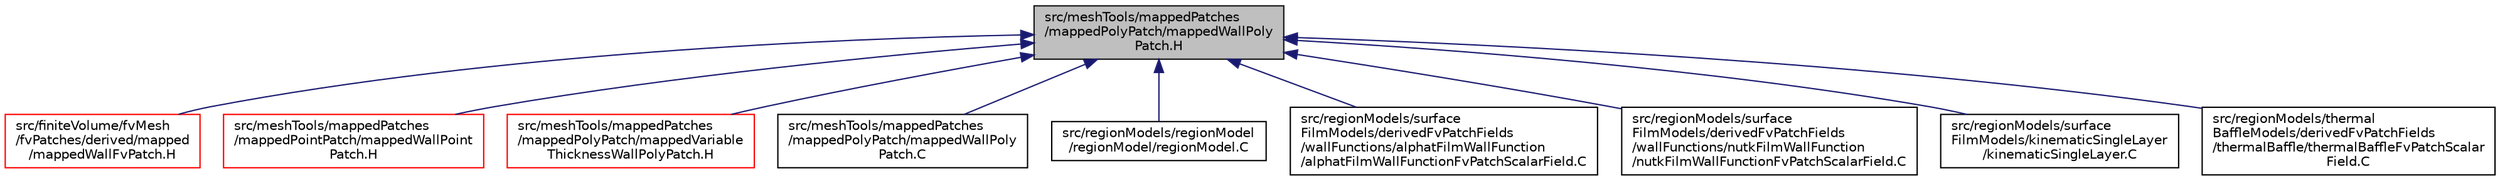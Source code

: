 digraph "src/meshTools/mappedPatches/mappedPolyPatch/mappedWallPolyPatch.H"
{
  bgcolor="transparent";
  edge [fontname="Helvetica",fontsize="10",labelfontname="Helvetica",labelfontsize="10"];
  node [fontname="Helvetica",fontsize="10",shape=record];
  Node1 [label="src/meshTools/mappedPatches\l/mappedPolyPatch/mappedWallPoly\lPatch.H",height=0.2,width=0.4,color="black", fillcolor="grey75", style="filled", fontcolor="black"];
  Node1 -> Node2 [dir="back",color="midnightblue",fontsize="10",style="solid",fontname="Helvetica"];
  Node2 [label="src/finiteVolume/fvMesh\l/fvPatches/derived/mapped\l/mappedWallFvPatch.H",height=0.2,width=0.4,color="red",URL="$a06076.html"];
  Node1 -> Node3 [dir="back",color="midnightblue",fontsize="10",style="solid",fontname="Helvetica"];
  Node3 [label="src/meshTools/mappedPatches\l/mappedPointPatch/mappedWallPoint\lPatch.H",height=0.2,width=0.4,color="red",URL="$a07439.html"];
  Node1 -> Node4 [dir="back",color="midnightblue",fontsize="10",style="solid",fontname="Helvetica"];
  Node4 [label="src/meshTools/mappedPatches\l/mappedPolyPatch/mappedVariable\lThicknessWallPolyPatch.H",height=0.2,width=0.4,color="red",URL="$a07447.html"];
  Node1 -> Node5 [dir="back",color="midnightblue",fontsize="10",style="solid",fontname="Helvetica"];
  Node5 [label="src/meshTools/mappedPatches\l/mappedPolyPatch/mappedWallPoly\lPatch.C",height=0.2,width=0.4,color="black",URL="$a07448.html"];
  Node1 -> Node6 [dir="back",color="midnightblue",fontsize="10",style="solid",fontname="Helvetica"];
  Node6 [label="src/regionModels/regionModel\l/regionModel/regionModel.C",height=0.2,width=0.4,color="black",URL="$a09619.html"];
  Node1 -> Node7 [dir="back",color="midnightblue",fontsize="10",style="solid",fontname="Helvetica"];
  Node7 [label="src/regionModels/surface\lFilmModels/derivedFvPatchFields\l/wallFunctions/alphatFilmWallFunction\l/alphatFilmWallFunctionFvPatchScalarField.C",height=0.2,width=0.4,color="black",URL="$a09644.html"];
  Node1 -> Node8 [dir="back",color="midnightblue",fontsize="10",style="solid",fontname="Helvetica"];
  Node8 [label="src/regionModels/surface\lFilmModels/derivedFvPatchFields\l/wallFunctions/nutkFilmWallFunction\l/nutkFilmWallFunctionFvPatchScalarField.C",height=0.2,width=0.4,color="black",URL="$a09646.html"];
  Node1 -> Node9 [dir="back",color="midnightblue",fontsize="10",style="solid",fontname="Helvetica"];
  Node9 [label="src/regionModels/surface\lFilmModels/kinematicSingleLayer\l/kinematicSingleLayer.C",height=0.2,width=0.4,color="black",URL="$a09648.html"];
  Node1 -> Node10 [dir="back",color="midnightblue",fontsize="10",style="solid",fontname="Helvetica"];
  Node10 [label="src/regionModels/thermal\lBaffleModels/derivedFvPatchFields\l/thermalBaffle/thermalBaffleFvPatchScalar\lField.C",height=0.2,width=0.4,color="black",URL="$a09740.html"];
}
